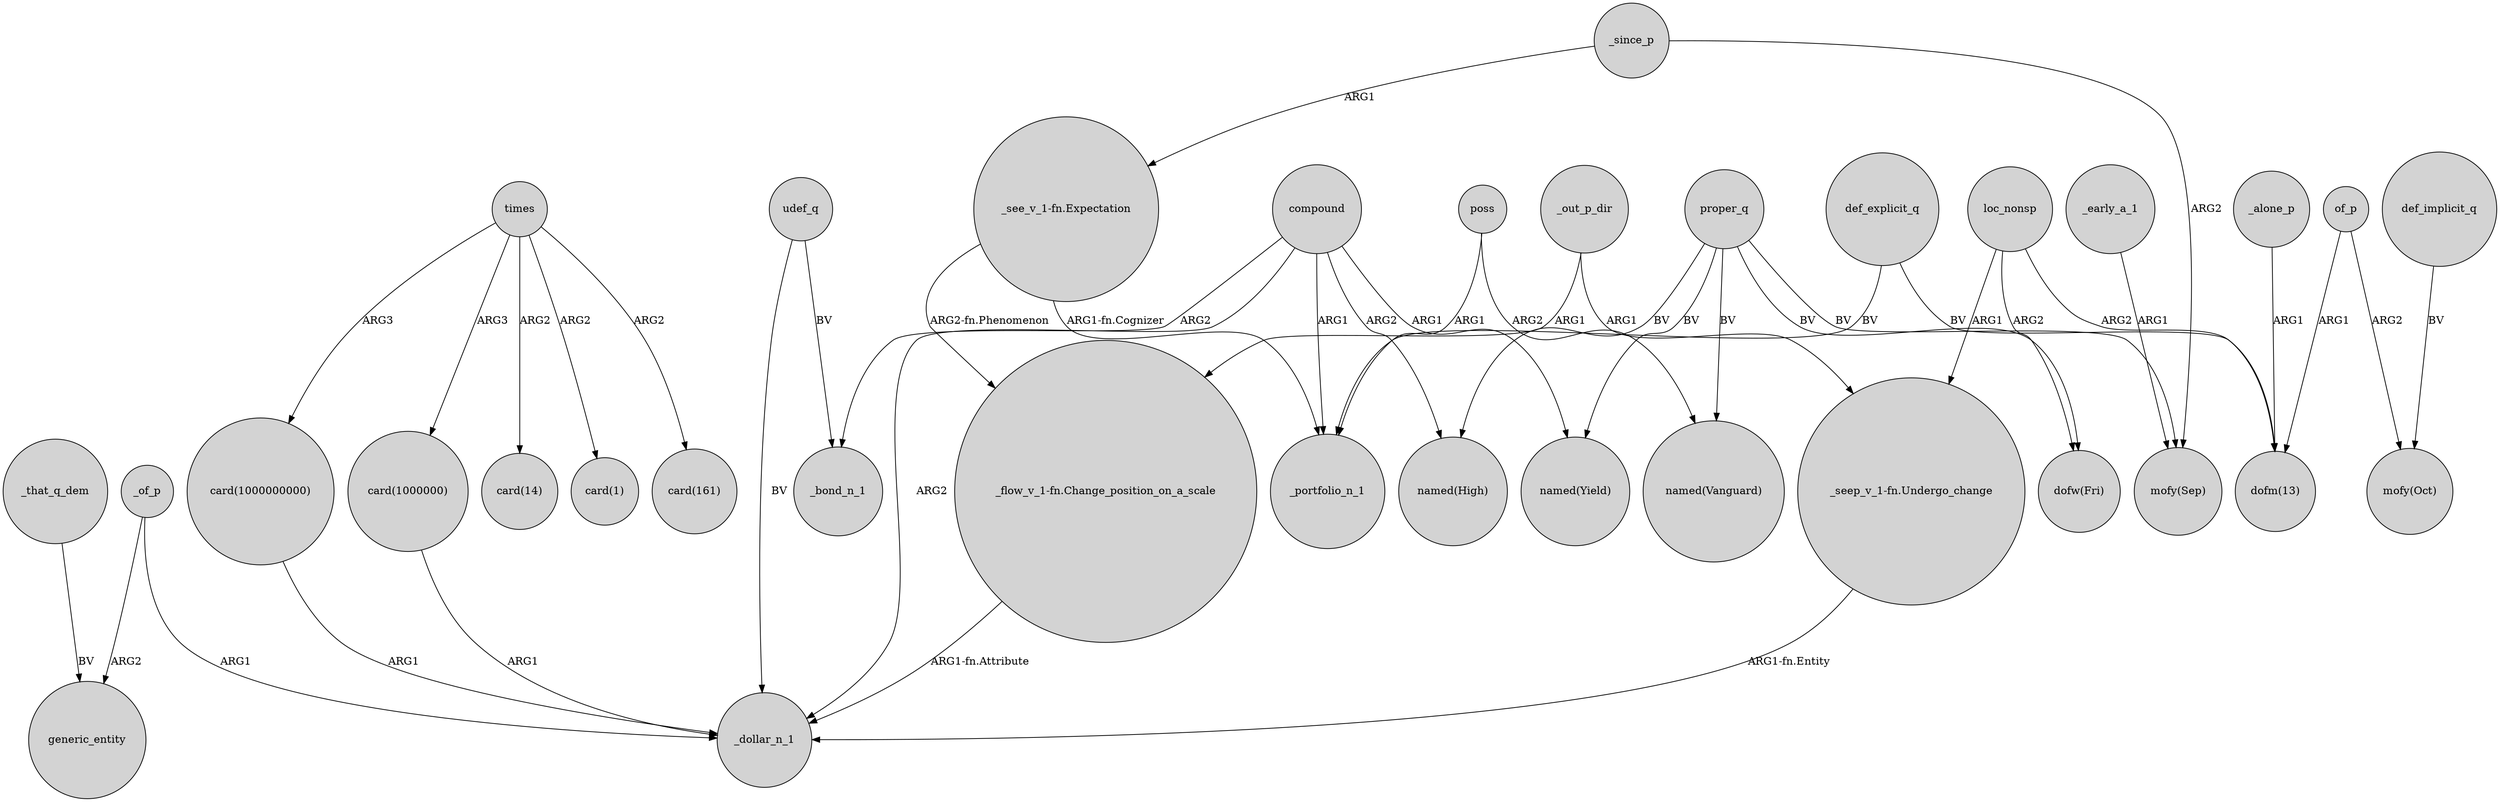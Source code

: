 digraph {
	node [shape=circle style=filled]
	_since_p -> "_see_v_1-fn.Expectation" [label=ARG1]
	_of_p -> _dollar_n_1 [label=ARG1]
	"card(1000000000)" -> _dollar_n_1 [label=ARG1]
	udef_q -> _bond_n_1 [label=BV]
	proper_q -> "dofw(Fri)" [label=BV]
	"_seep_v_1-fn.Undergo_change" -> _dollar_n_1 [label="ARG1-fn.Entity"]
	compound -> "named(Yield)" [label=ARG1]
	poss -> "named(Vanguard)" [label=ARG2]
	of_p -> "mofy(Oct)" [label=ARG2]
	loc_nonsp -> "dofw(Fri)" [label=ARG2]
	_out_p_dir -> "_seep_v_1-fn.Undergo_change" [label=ARG1]
	times -> "card(1000000)" [label=ARG3]
	compound -> _portfolio_n_1 [label=ARG1]
	_alone_p -> "dofm(13)" [label=ARG1]
	times -> "card(1)" [label=ARG2]
	loc_nonsp -> "_seep_v_1-fn.Undergo_change" [label=ARG1]
	compound -> _dollar_n_1 [label=ARG2]
	compound -> _bond_n_1 [label=ARG2]
	def_explicit_q -> "dofm(13)" [label=BV]
	times -> "card(1000000000)" [label=ARG3]
	of_p -> "dofm(13)" [label=ARG1]
	"_flow_v_1-fn.Change_position_on_a_scale" -> _dollar_n_1 [label="ARG1-fn.Attribute"]
	_early_a_1 -> "mofy(Sep)" [label=ARG1]
	"_see_v_1-fn.Expectation" -> "_flow_v_1-fn.Change_position_on_a_scale" [label="ARG2-fn.Phenomenon"]
	_of_p -> generic_entity [label=ARG2]
	udef_q -> _dollar_n_1 [label=BV]
	loc_nonsp -> "dofm(13)" [label=ARG2]
	"card(1000000)" -> _dollar_n_1 [label=ARG1]
	poss -> _portfolio_n_1 [label=ARG1]
	_since_p -> "mofy(Sep)" [label=ARG2]
	proper_q -> "named(High)" [label=BV]
	times -> "card(161)" [label=ARG2]
	def_implicit_q -> "mofy(Oct)" [label=BV]
	def_explicit_q -> _portfolio_n_1 [label=BV]
	proper_q -> "mofy(Sep)" [label=BV]
	_out_p_dir -> "_flow_v_1-fn.Change_position_on_a_scale" [label=ARG1]
	"_see_v_1-fn.Expectation" -> _portfolio_n_1 [label="ARG1-fn.Cognizer"]
	_that_q_dem -> generic_entity [label=BV]
	compound -> "named(High)" [label=ARG2]
	proper_q -> "named(Vanguard)" [label=BV]
	proper_q -> "named(Yield)" [label=BV]
	times -> "card(14)" [label=ARG2]
}

